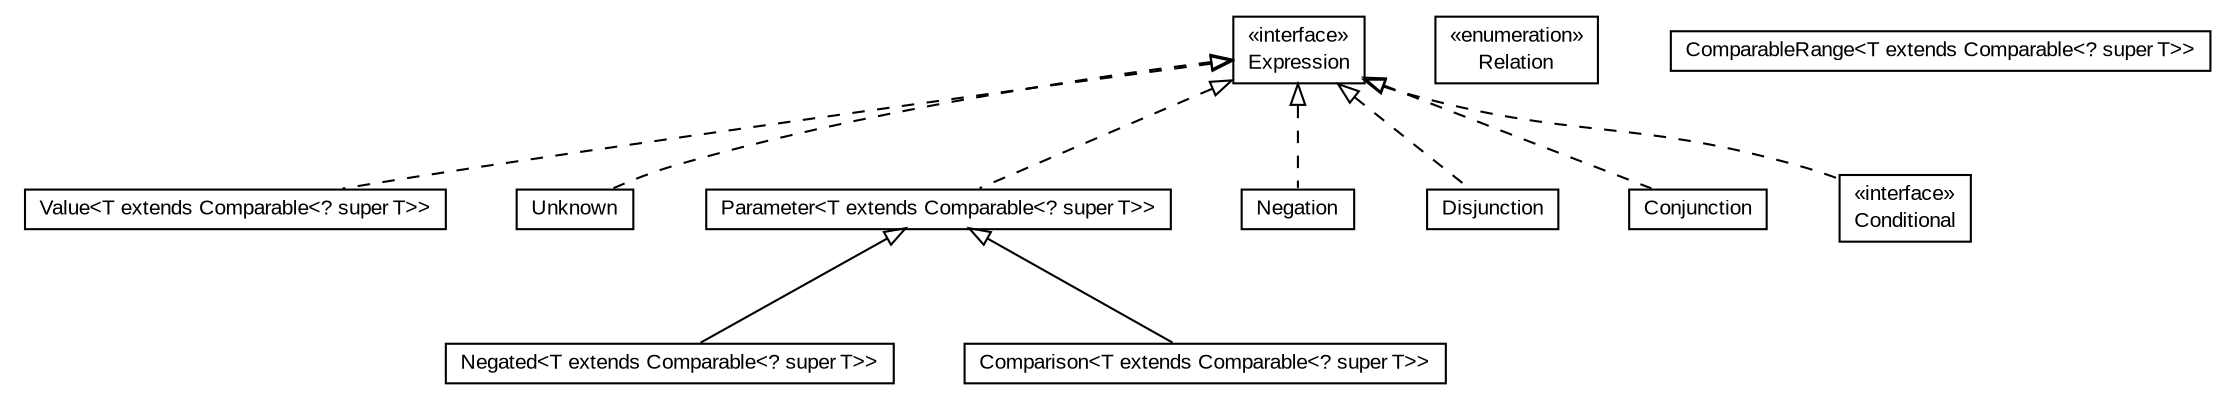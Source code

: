 #!/usr/local/bin/dot
#
# Class diagram 
# Generated by UMLGraph version 5.3 (http://www.umlgraph.org/)
#

digraph G {
	edge [fontname="arial",fontsize=10,labelfontname="arial",labelfontsize=10];
	node [fontname="arial",fontsize=10,shape=plaintext];
	nodesep=0.25;
	ranksep=0.5;
	// context.arch.intelligibility.expression.Value<T extends java.lang.Comparable<? super T>>
	c8582 [label=<<table title="context.arch.intelligibility.expression.Value" border="0" cellborder="1" cellspacing="0" cellpadding="2" port="p" href="./Value.html">
		<tr><td><table border="0" cellspacing="0" cellpadding="1">
<tr><td align="center" balign="center"> Value&lt;T extends Comparable&lt;? super T&gt;&gt; </td></tr>
		</table></td></tr>
		</table>>, fontname="arial", fontcolor="black", fontsize=10.0];
	// context.arch.intelligibility.expression.Unknown
	c8583 [label=<<table title="context.arch.intelligibility.expression.Unknown" border="0" cellborder="1" cellspacing="0" cellpadding="2" port="p" href="./Unknown.html">
		<tr><td><table border="0" cellspacing="0" cellpadding="1">
<tr><td align="center" balign="center"> Unknown </td></tr>
		</table></td></tr>
		</table>>, fontname="arial", fontcolor="black", fontsize=10.0];
	// context.arch.intelligibility.expression.Parameter<T extends java.lang.Comparable<? super T>>
	c8584 [label=<<table title="context.arch.intelligibility.expression.Parameter" border="0" cellborder="1" cellspacing="0" cellpadding="2" port="p" href="./Parameter.html">
		<tr><td><table border="0" cellspacing="0" cellpadding="1">
<tr><td align="center" balign="center"> Parameter&lt;T extends Comparable&lt;? super T&gt;&gt; </td></tr>
		</table></td></tr>
		</table>>, fontname="arial", fontcolor="black", fontsize=10.0];
	// context.arch.intelligibility.expression.Negation
	c8585 [label=<<table title="context.arch.intelligibility.expression.Negation" border="0" cellborder="1" cellspacing="0" cellpadding="2" port="p" href="./Negation.html">
		<tr><td><table border="0" cellspacing="0" cellpadding="1">
<tr><td align="center" balign="center"> Negation </td></tr>
		</table></td></tr>
		</table>>, fontname="arial", fontcolor="black", fontsize=10.0];
	// context.arch.intelligibility.expression.Negated<T extends java.lang.Comparable<? super T>>
	c8586 [label=<<table title="context.arch.intelligibility.expression.Negated" border="0" cellborder="1" cellspacing="0" cellpadding="2" port="p" href="./Negated.html">
		<tr><td><table border="0" cellspacing="0" cellpadding="1">
<tr><td align="center" balign="center"> Negated&lt;T extends Comparable&lt;? super T&gt;&gt; </td></tr>
		</table></td></tr>
		</table>>, fontname="arial", fontcolor="black", fontsize=10.0];
	// context.arch.intelligibility.expression.Expression
	c8587 [label=<<table title="context.arch.intelligibility.expression.Expression" border="0" cellborder="1" cellspacing="0" cellpadding="2" port="p" href="./Expression.html">
		<tr><td><table border="0" cellspacing="0" cellpadding="1">
<tr><td align="center" balign="center"> &#171;interface&#187; </td></tr>
<tr><td align="center" balign="center"> Expression </td></tr>
		</table></td></tr>
		</table>>, fontname="arial", fontcolor="black", fontsize=10.0];
	// context.arch.intelligibility.expression.Disjunction
	c8588 [label=<<table title="context.arch.intelligibility.expression.Disjunction" border="0" cellborder="1" cellspacing="0" cellpadding="2" port="p" href="./Disjunction.html">
		<tr><td><table border="0" cellspacing="0" cellpadding="1">
<tr><td align="center" balign="center"> Disjunction </td></tr>
		</table></td></tr>
		</table>>, fontname="arial", fontcolor="black", fontsize=10.0];
	// context.arch.intelligibility.expression.Conjunction
	c8589 [label=<<table title="context.arch.intelligibility.expression.Conjunction" border="0" cellborder="1" cellspacing="0" cellpadding="2" port="p" href="./Conjunction.html">
		<tr><td><table border="0" cellspacing="0" cellpadding="1">
<tr><td align="center" balign="center"> Conjunction </td></tr>
		</table></td></tr>
		</table>>, fontname="arial", fontcolor="black", fontsize=10.0];
	// context.arch.intelligibility.expression.Conditional
	c8590 [label=<<table title="context.arch.intelligibility.expression.Conditional" border="0" cellborder="1" cellspacing="0" cellpadding="2" port="p" href="./Conditional.html">
		<tr><td><table border="0" cellspacing="0" cellpadding="1">
<tr><td align="center" balign="center"> &#171;interface&#187; </td></tr>
<tr><td align="center" balign="center"> Conditional </td></tr>
		</table></td></tr>
		</table>>, fontname="arial", fontcolor="black", fontsize=10.0];
	// context.arch.intelligibility.expression.Comparison<T extends java.lang.Comparable<? super T>>
	c8591 [label=<<table title="context.arch.intelligibility.expression.Comparison" border="0" cellborder="1" cellspacing="0" cellpadding="2" port="p" href="./Comparison.html">
		<tr><td><table border="0" cellspacing="0" cellpadding="1">
<tr><td align="center" balign="center"> Comparison&lt;T extends Comparable&lt;? super T&gt;&gt; </td></tr>
		</table></td></tr>
		</table>>, fontname="arial", fontcolor="black", fontsize=10.0];
	// context.arch.intelligibility.expression.Comparison.Relation
	c8592 [label=<<table title="context.arch.intelligibility.expression.Comparison.Relation" border="0" cellborder="1" cellspacing="0" cellpadding="2" port="p" href="./Comparison.Relation.html">
		<tr><td><table border="0" cellspacing="0" cellpadding="1">
<tr><td align="center" balign="center"> &#171;enumeration&#187; </td></tr>
<tr><td align="center" balign="center"> Relation </td></tr>
		</table></td></tr>
		</table>>, fontname="arial", fontcolor="black", fontsize=10.0];
	// context.arch.intelligibility.expression.ComparableRange<T extends java.lang.Comparable<? super T>>
	c8593 [label=<<table title="context.arch.intelligibility.expression.ComparableRange" border="0" cellborder="1" cellspacing="0" cellpadding="2" port="p" href="./ComparableRange.html">
		<tr><td><table border="0" cellspacing="0" cellpadding="1">
<tr><td align="center" balign="center"> ComparableRange&lt;T extends Comparable&lt;? super T&gt;&gt; </td></tr>
		</table></td></tr>
		</table>>, fontname="arial", fontcolor="black", fontsize=10.0];
	//context.arch.intelligibility.expression.Value<T extends java.lang.Comparable<? super T>> implements context.arch.intelligibility.expression.Expression
	c8587:p -> c8582:p [dir=back,arrowtail=empty,style=dashed];
	//context.arch.intelligibility.expression.Unknown implements context.arch.intelligibility.expression.Expression
	c8587:p -> c8583:p [dir=back,arrowtail=empty,style=dashed];
	//context.arch.intelligibility.expression.Parameter<T extends java.lang.Comparable<? super T>> implements context.arch.intelligibility.expression.Expression
	c8587:p -> c8584:p [dir=back,arrowtail=empty,style=dashed];
	//context.arch.intelligibility.expression.Negation implements context.arch.intelligibility.expression.Expression
	c8587:p -> c8585:p [dir=back,arrowtail=empty,style=dashed];
	//context.arch.intelligibility.expression.Negated<T extends java.lang.Comparable<? super T>> extends context.arch.intelligibility.expression.Parameter<T>
	c8584:p -> c8586:p [dir=back,arrowtail=empty];
	//context.arch.intelligibility.expression.Disjunction implements context.arch.intelligibility.expression.Expression
	c8587:p -> c8588:p [dir=back,arrowtail=empty,style=dashed];
	//context.arch.intelligibility.expression.Conjunction implements context.arch.intelligibility.expression.Expression
	c8587:p -> c8589:p [dir=back,arrowtail=empty,style=dashed];
	//context.arch.intelligibility.expression.Conditional implements context.arch.intelligibility.expression.Expression
	c8587:p -> c8590:p [dir=back,arrowtail=empty,style=dashed];
	//context.arch.intelligibility.expression.Comparison<T extends java.lang.Comparable<? super T>> extends context.arch.intelligibility.expression.Parameter<T>
	c8584:p -> c8591:p [dir=back,arrowtail=empty];
}

